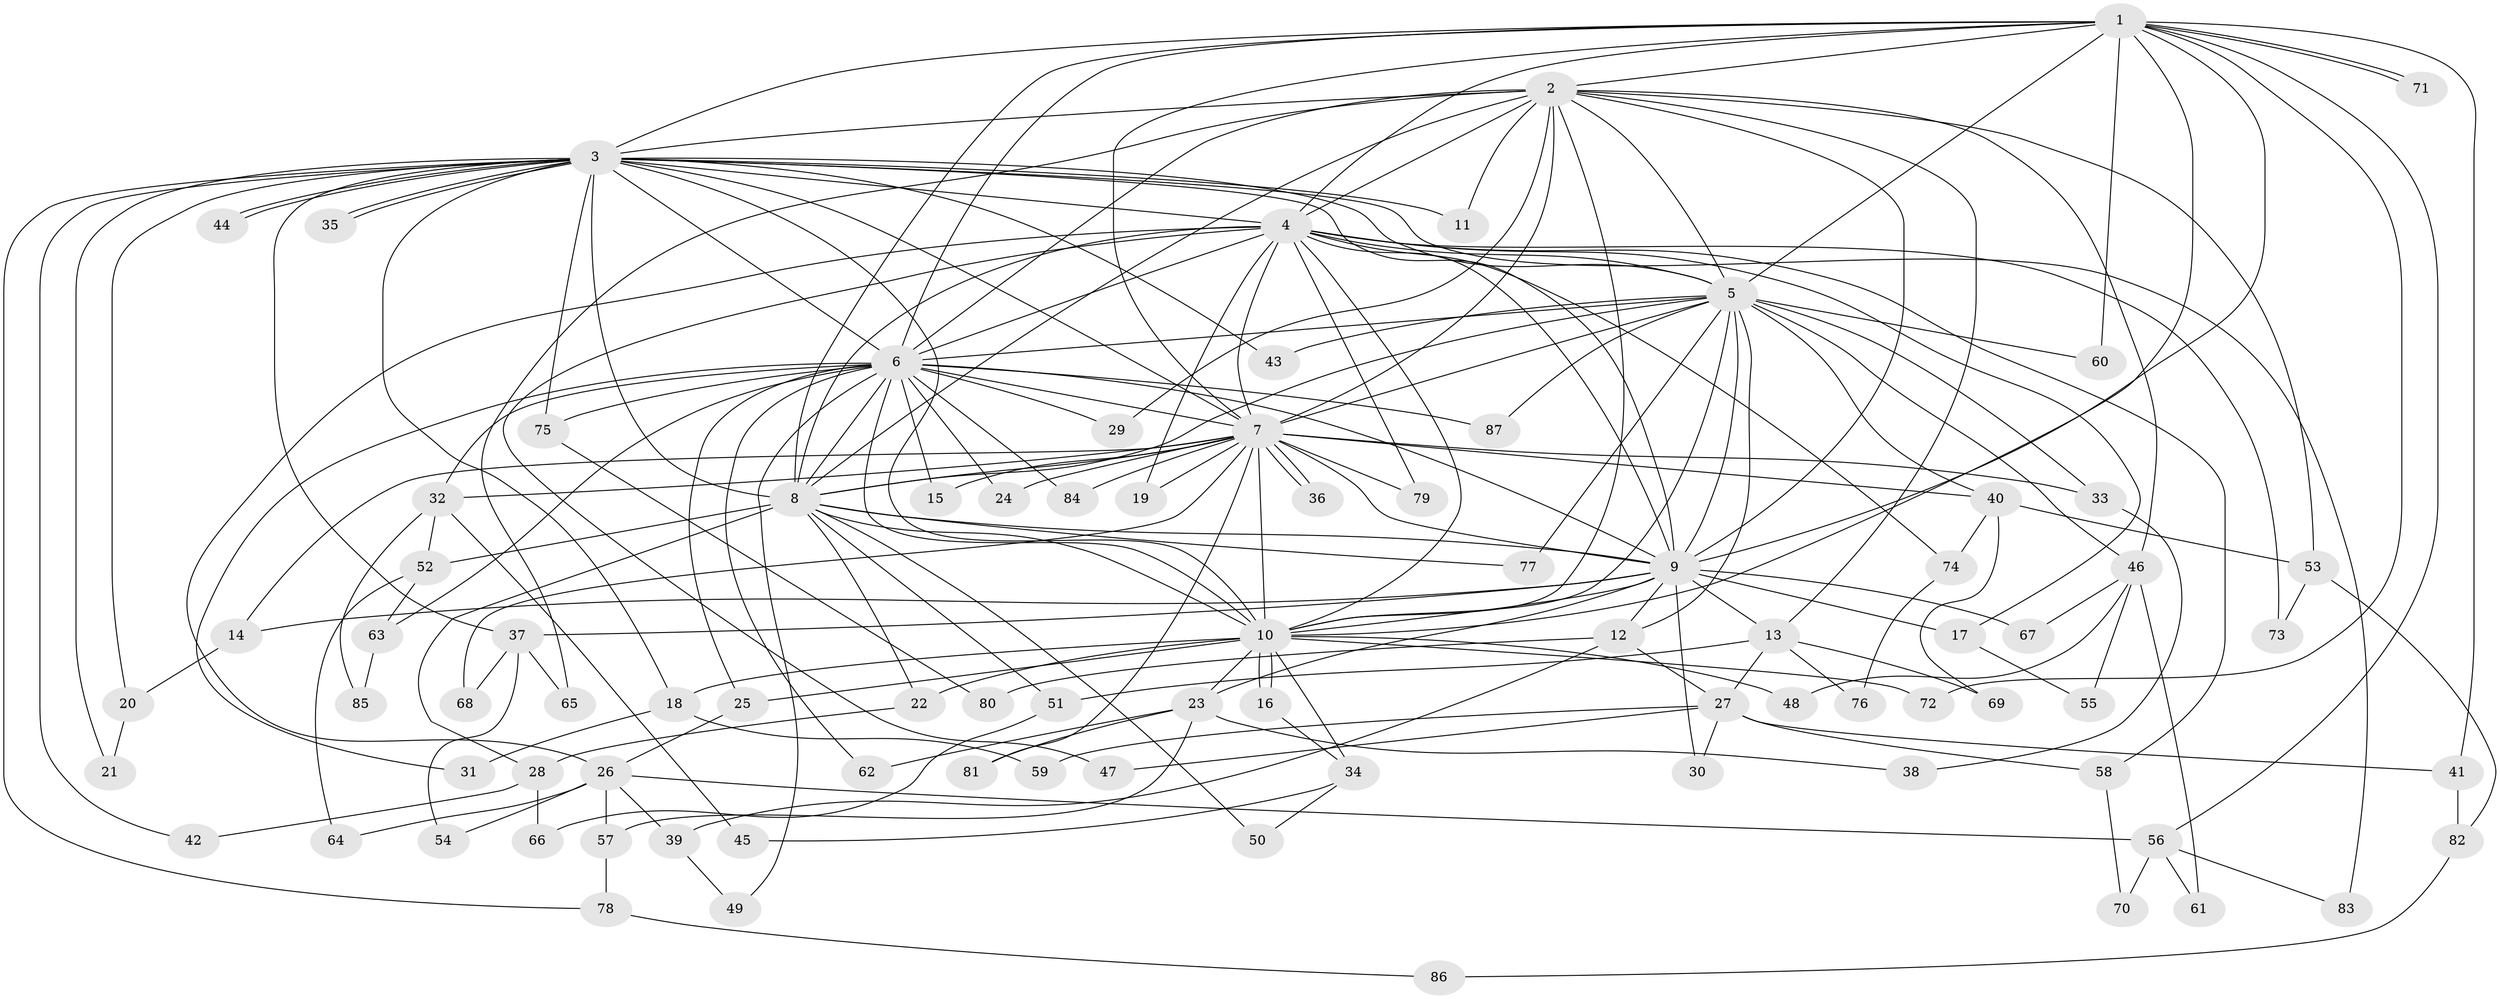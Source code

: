 // coarse degree distribution, {19: 0.022727272727272728, 3: 0.2727272727272727, 2: 0.18181818181818182, 4: 0.18181818181818182, 15: 0.022727272727272728, 1: 0.09090909090909091, 7: 0.045454545454545456, 9: 0.022727272727272728, 12: 0.022727272727272728, 11: 0.022727272727272728, 16: 0.045454545454545456, 5: 0.045454545454545456, 6: 0.022727272727272728}
// Generated by graph-tools (version 1.1) at 2025/36/03/04/25 23:36:21]
// undirected, 87 vertices, 199 edges
graph export_dot {
  node [color=gray90,style=filled];
  1;
  2;
  3;
  4;
  5;
  6;
  7;
  8;
  9;
  10;
  11;
  12;
  13;
  14;
  15;
  16;
  17;
  18;
  19;
  20;
  21;
  22;
  23;
  24;
  25;
  26;
  27;
  28;
  29;
  30;
  31;
  32;
  33;
  34;
  35;
  36;
  37;
  38;
  39;
  40;
  41;
  42;
  43;
  44;
  45;
  46;
  47;
  48;
  49;
  50;
  51;
  52;
  53;
  54;
  55;
  56;
  57;
  58;
  59;
  60;
  61;
  62;
  63;
  64;
  65;
  66;
  67;
  68;
  69;
  70;
  71;
  72;
  73;
  74;
  75;
  76;
  77;
  78;
  79;
  80;
  81;
  82;
  83;
  84;
  85;
  86;
  87;
  1 -- 2;
  1 -- 3;
  1 -- 4;
  1 -- 5;
  1 -- 6;
  1 -- 7;
  1 -- 8;
  1 -- 9;
  1 -- 10;
  1 -- 41;
  1 -- 56;
  1 -- 60;
  1 -- 71;
  1 -- 71;
  1 -- 72;
  2 -- 3;
  2 -- 4;
  2 -- 5;
  2 -- 6;
  2 -- 7;
  2 -- 8;
  2 -- 9;
  2 -- 10;
  2 -- 11;
  2 -- 13;
  2 -- 29;
  2 -- 46;
  2 -- 53;
  2 -- 65;
  3 -- 4;
  3 -- 5;
  3 -- 6;
  3 -- 7;
  3 -- 8;
  3 -- 9;
  3 -- 10;
  3 -- 11;
  3 -- 18;
  3 -- 20;
  3 -- 21;
  3 -- 35;
  3 -- 35;
  3 -- 37;
  3 -- 42;
  3 -- 43;
  3 -- 44;
  3 -- 44;
  3 -- 75;
  3 -- 78;
  3 -- 83;
  4 -- 5;
  4 -- 6;
  4 -- 7;
  4 -- 8;
  4 -- 9;
  4 -- 10;
  4 -- 17;
  4 -- 19;
  4 -- 26;
  4 -- 47;
  4 -- 58;
  4 -- 73;
  4 -- 74;
  4 -- 79;
  5 -- 6;
  5 -- 7;
  5 -- 8;
  5 -- 9;
  5 -- 10;
  5 -- 12;
  5 -- 33;
  5 -- 40;
  5 -- 43;
  5 -- 46;
  5 -- 60;
  5 -- 77;
  5 -- 87;
  6 -- 7;
  6 -- 8;
  6 -- 9;
  6 -- 10;
  6 -- 15;
  6 -- 24;
  6 -- 25;
  6 -- 29;
  6 -- 31;
  6 -- 32;
  6 -- 49;
  6 -- 62;
  6 -- 63;
  6 -- 75;
  6 -- 84;
  6 -- 87;
  7 -- 8;
  7 -- 9;
  7 -- 10;
  7 -- 14;
  7 -- 15;
  7 -- 19;
  7 -- 24;
  7 -- 32;
  7 -- 33;
  7 -- 36;
  7 -- 36;
  7 -- 40;
  7 -- 68;
  7 -- 79;
  7 -- 81;
  7 -- 84;
  8 -- 9;
  8 -- 10;
  8 -- 22;
  8 -- 28;
  8 -- 50;
  8 -- 51;
  8 -- 52;
  8 -- 77;
  9 -- 10;
  9 -- 12;
  9 -- 13;
  9 -- 14;
  9 -- 17;
  9 -- 23;
  9 -- 30;
  9 -- 37;
  9 -- 67;
  10 -- 16;
  10 -- 16;
  10 -- 18;
  10 -- 22;
  10 -- 23;
  10 -- 25;
  10 -- 34;
  10 -- 48;
  10 -- 72;
  12 -- 27;
  12 -- 39;
  12 -- 80;
  13 -- 27;
  13 -- 51;
  13 -- 69;
  13 -- 76;
  14 -- 20;
  16 -- 34;
  17 -- 55;
  18 -- 31;
  18 -- 59;
  20 -- 21;
  22 -- 28;
  23 -- 38;
  23 -- 57;
  23 -- 62;
  23 -- 81;
  25 -- 26;
  26 -- 39;
  26 -- 54;
  26 -- 56;
  26 -- 57;
  26 -- 64;
  27 -- 30;
  27 -- 41;
  27 -- 47;
  27 -- 58;
  27 -- 59;
  28 -- 42;
  28 -- 66;
  32 -- 45;
  32 -- 52;
  32 -- 85;
  33 -- 38;
  34 -- 45;
  34 -- 50;
  37 -- 54;
  37 -- 65;
  37 -- 68;
  39 -- 49;
  40 -- 53;
  40 -- 69;
  40 -- 74;
  41 -- 82;
  46 -- 48;
  46 -- 55;
  46 -- 61;
  46 -- 67;
  51 -- 66;
  52 -- 63;
  52 -- 64;
  53 -- 73;
  53 -- 82;
  56 -- 61;
  56 -- 70;
  56 -- 83;
  57 -- 78;
  58 -- 70;
  63 -- 85;
  74 -- 76;
  75 -- 80;
  78 -- 86;
  82 -- 86;
}
